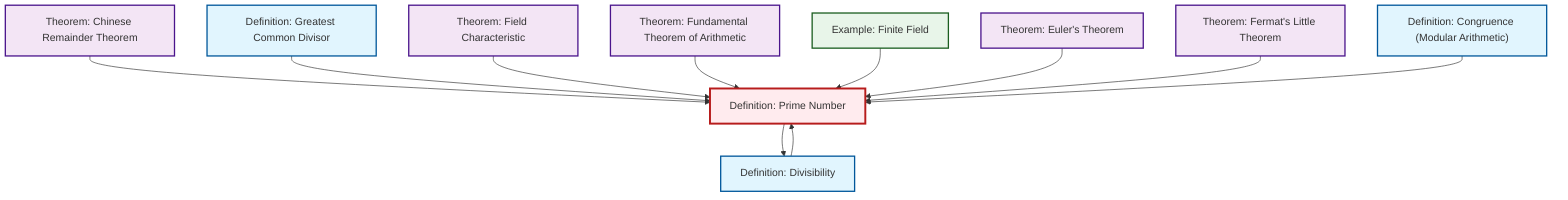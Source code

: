 graph TD
    classDef definition fill:#e1f5fe,stroke:#01579b,stroke-width:2px
    classDef theorem fill:#f3e5f5,stroke:#4a148c,stroke-width:2px
    classDef axiom fill:#fff3e0,stroke:#e65100,stroke-width:2px
    classDef example fill:#e8f5e9,stroke:#1b5e20,stroke-width:2px
    classDef current fill:#ffebee,stroke:#b71c1c,stroke-width:3px
    thm-euler["Theorem: Euler's Theorem"]:::theorem
    thm-fermat-little["Theorem: Fermat's Little Theorem"]:::theorem
    def-divisibility["Definition: Divisibility"]:::definition
    def-gcd["Definition: Greatest Common Divisor"]:::definition
    thm-fundamental-arithmetic["Theorem: Fundamental Theorem of Arithmetic"]:::theorem
    def-prime["Definition: Prime Number"]:::definition
    thm-chinese-remainder["Theorem: Chinese Remainder Theorem"]:::theorem
    ex-finite-field["Example: Finite Field"]:::example
    def-congruence["Definition: Congruence (Modular Arithmetic)"]:::definition
    thm-field-characteristic["Theorem: Field Characteristic"]:::theorem
    thm-chinese-remainder --> def-prime
    def-gcd --> def-prime
    def-divisibility --> def-prime
    thm-field-characteristic --> def-prime
    thm-fundamental-arithmetic --> def-prime
    ex-finite-field --> def-prime
    thm-euler --> def-prime
    def-prime --> def-divisibility
    thm-fermat-little --> def-prime
    def-congruence --> def-prime
    class def-prime current